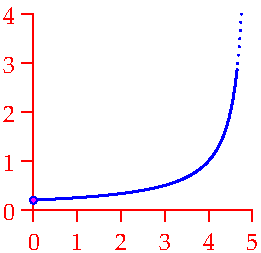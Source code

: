 settings.tex="pdflatex";

texpreamble("\usepackage{amsmath}
\usepackage{amsthm,amssymb}
\usepackage{mathpazo}
\usepackage[svgnames]{xcolor}
");
import graph;

size(130,125,IgnoreAspect);

real a=0;
real b=5;

real f(real x){return 1/(5-x);}

draw(graph(f,a,b-0.35),blue+linewidth(1));
draw(graph(f,b-0.354,b-0.25),blue+linewidth(1)+dotted);

dotfactor=8;

dot((a,f(a)),magenta);
dot((a,f(a)),blue,NoFill);

xaxis(a,b,red,RightTicks(new real[]{0,1,2,3,4,5}));
yaxis(0,red,LeftTicks(new real[]{0,1,2,3,4,5}));


